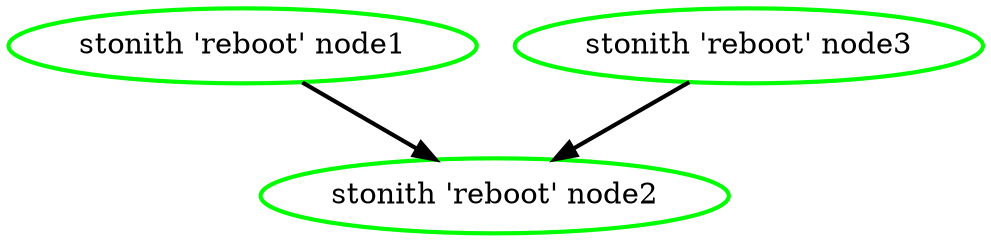  digraph "g" {
"stonith 'reboot' node1" -> "stonith 'reboot' node2" [ style = bold]
"stonith 'reboot' node1" [ style=bold color="green" fontcolor="black"]
"stonith 'reboot' node2" [ style=bold color="green" fontcolor="black"]
"stonith 'reboot' node3" -> "stonith 'reboot' node2" [ style = bold]
"stonith 'reboot' node3" [ style=bold color="green" fontcolor="black"]
}
